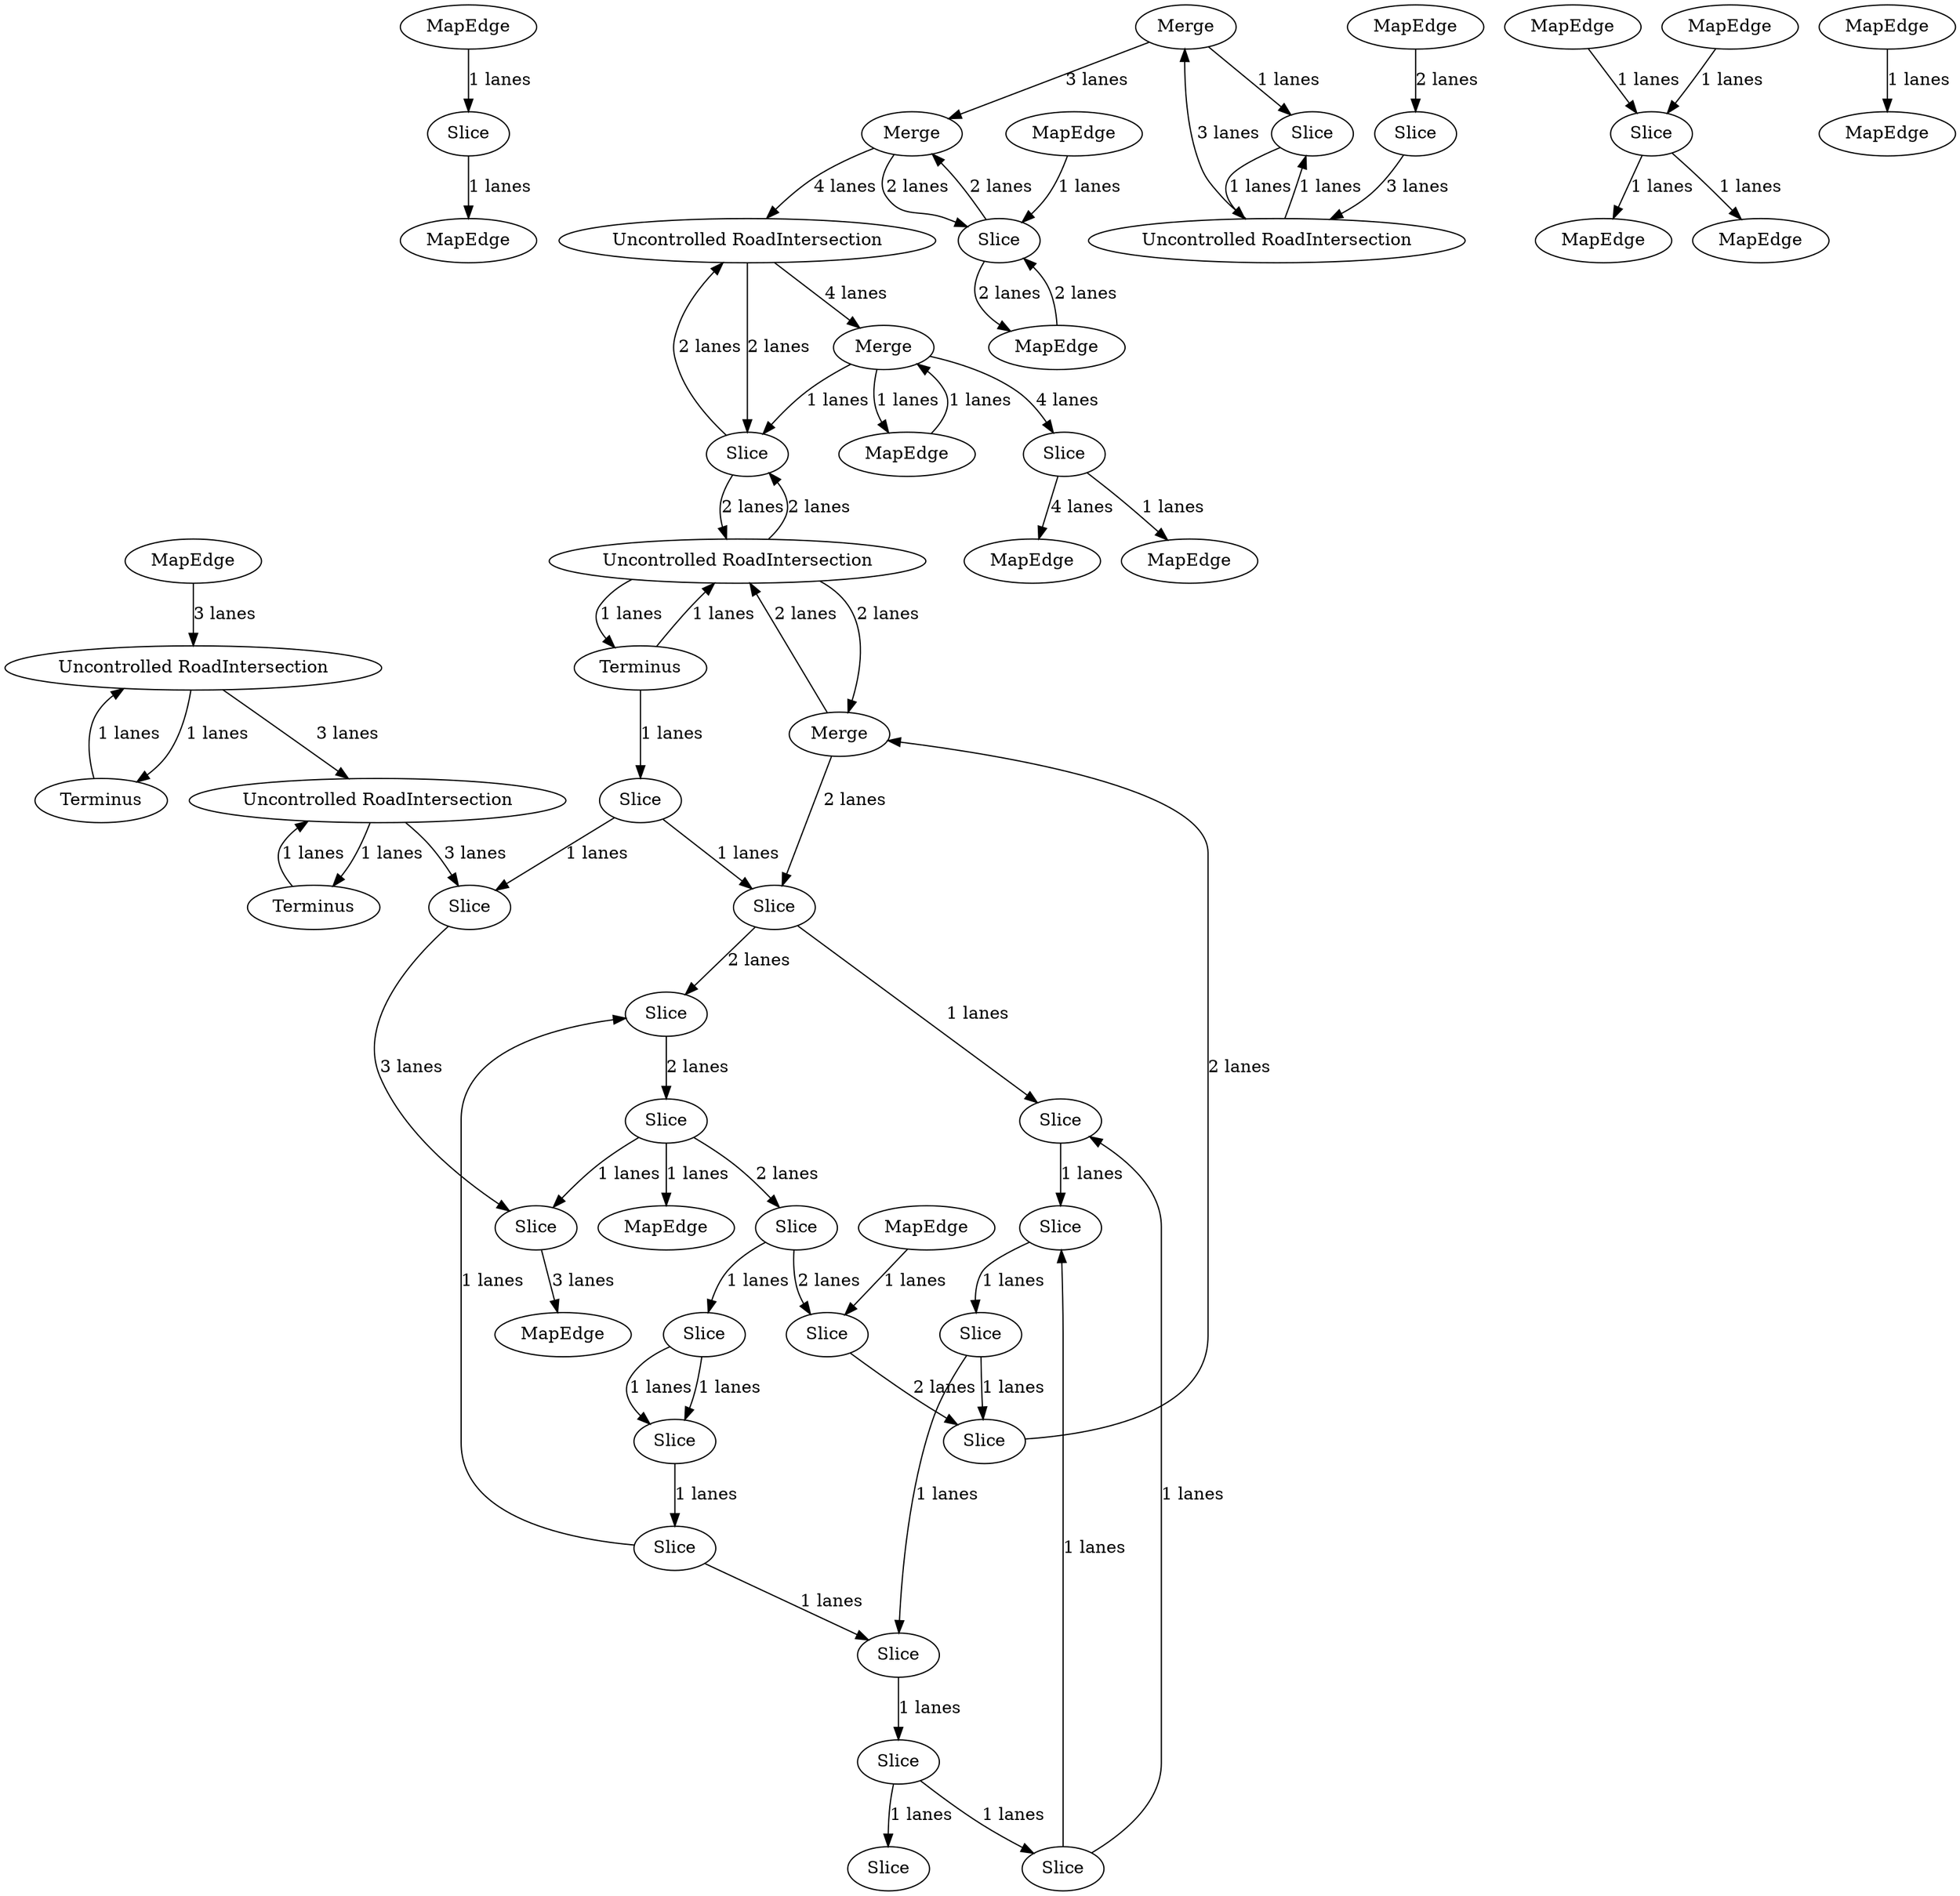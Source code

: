 digraph {
    0 [ label = "MapEdge" ]
    1 [ label = "Slice" ]
    2 [ label = "Uncontrolled RoadIntersection" ]
    3 [ label = "Merge" ]
    4 [ label = "MapEdge" ]
    5 [ label = "MapEdge" ]
    6 [ label = "MapEdge" ]
    7 [ label = "MapEdge" ]
    8 [ label = "MapEdge" ]
    9 [ label = "Merge" ]
    10 [ label = "Slice" ]
    11 [ label = "Slice" ]
    12 [ label = "Slice" ]
    13 [ label = "MapEdge" ]
    14 [ label = "Slice" ]
    15 [ label = "Slice" ]
    16 [ label = "Slice" ]
    17 [ label = "Slice" ]
    18 [ label = "MapEdge" ]
    19 [ label = "Slice" ]
    20 [ label = "Slice" ]
    21 [ label = "Slice" ]
    22 [ label = "Terminus" ]
    23 [ label = "Slice" ]
    24 [ label = "MapEdge" ]
    25 [ label = "MapEdge" ]
    26 [ label = "MapEdge" ]
    27 [ label = "MapEdge" ]
    28 [ label = "Slice" ]
    29 [ label = "MapEdge" ]
    30 [ label = "Merge" ]
    31 [ label = "MapEdge" ]
    32 [ label = "MapEdge" ]
    33 [ label = "Slice" ]
    34 [ label = "MapEdge" ]
    35 [ label = "Uncontrolled RoadIntersection" ]
    36 [ label = "Terminus" ]
    37 [ label = "Uncontrolled RoadIntersection" ]
    38 [ label = "Terminus" ]
    39 [ label = "Uncontrolled RoadIntersection" ]
    40 [ label = "Slice" ]
    41 [ label = "Slice" ]
    42 [ label = "Uncontrolled RoadIntersection" ]
    43 [ label = "MapEdge" ]
    44 [ label = "Slice" ]
    45 [ label = "Slice" ]
    46 [ label = "Slice" ]
    47 [ label = "Slice" ]
    48 [ label = "Slice" ]
    49 [ label = "Slice" ]
    50 [ label = "Slice" ]
    51 [ label = "Slice" ]
    52 [ label = "Slice" ]
    53 [ label = "MapEdge" ]
    54 [ label = "Slice" ]
    55 [ label = "Merge" ]
    0 -> 1 [ label = "1 lanes" ]
    2 -> 40 [ label = "2 lanes" ]
    40 -> 2 [ label = "2 lanes" ]
    40 -> 39 [ label = "2 lanes" ]
    39 -> 40 [ label = "2 lanes" ]
    39 -> 3 [ label = "2 lanes" ]
    3 -> 39 [ label = "2 lanes" ]
    4 -> 37 [ label = "3 lanes" ]
    37 -> 35 [ label = "3 lanes" ]
    35 -> 23 [ label = "3 lanes" ]
    23 -> 28 [ label = "3 lanes" ]
    28 -> 5 [ label = "3 lanes" ]
    6 -> 19 [ label = "1 lanes" ]
    19 -> 7 [ label = "1 lanes" ]
    8 -> 9 [ label = "1 lanes" ]
    9 -> 8 [ label = "1 lanes" ]
    3 -> 21 [ label = "2 lanes" ]
    21 -> 17 [ label = "2 lanes" ]
    17 -> 12 [ label = "2 lanes" ]
    12 -> 16 [ label = "2 lanes" ]
    16 -> 10 [ label = "2 lanes" ]
    21 -> 15 [ label = "1 lanes" ]
    15 -> 52 [ label = "1 lanes" ]
    52 -> 47 [ label = "1 lanes" ]
    47 -> 11 [ label = "1 lanes" ]
    12 -> 13 [ label = "1 lanes" ]
    14 -> 11 [ label = "1 lanes" ]
    11 -> 49 [ label = "1 lanes" ]
    49 -> 51 [ label = "1 lanes" ]
    51 -> 15 [ label = "1 lanes" ]
    16 -> 45 [ label = "1 lanes" ]
    45 -> 46 [ label = "1 lanes" ]
    46 -> 14 [ label = "1 lanes" ]
    14 -> 17 [ label = "1 lanes" ]
    1 -> 18 [ label = "1 lanes" ]
    20 -> 21 [ label = "1 lanes" ]
    22 -> 20 [ label = "1 lanes" ]
    20 -> 23 [ label = "1 lanes" ]
    24 -> 19 [ label = "1 lanes" ]
    19 -> 25 [ label = "1 lanes" ]
    26 -> 27 [ label = "1 lanes" ]
    12 -> 28 [ label = "1 lanes" ]
    29 -> 44 [ label = "2 lanes" ]
    44 -> 29 [ label = "2 lanes" ]
    44 -> 30 [ label = "2 lanes" ]
    30 -> 44 [ label = "2 lanes" ]
    31 -> 10 [ label = "1 lanes" ]
    30 -> 2 [ label = "4 lanes" ]
    2 -> 9 [ label = "4 lanes" ]
    9 -> 33 [ label = "4 lanes" ]
    33 -> 32 [ label = "4 lanes" ]
    33 -> 34 [ label = "1 lanes" ]
    10 -> 48 [ label = "2 lanes" ]
    48 -> 3 [ label = "2 lanes" ]
    35 -> 36 [ label = "1 lanes" ]
    36 -> 35 [ label = "1 lanes" ]
    37 -> 38 [ label = "1 lanes" ]
    38 -> 37 [ label = "1 lanes" ]
    39 -> 22 [ label = "1 lanes" ]
    22 -> 39 [ label = "1 lanes" ]
    9 -> 40 [ label = "1 lanes" ]
    41 -> 42 [ label = "1 lanes" ]
    42 -> 41 [ label = "1 lanes" ]
    43 -> 44 [ label = "1 lanes" ]
    45 -> 46 [ label = "1 lanes" ]
    47 -> 48 [ label = "1 lanes" ]
    49 -> 50 [ label = "1 lanes" ]
    51 -> 52 [ label = "1 lanes" ]
    53 -> 54 [ label = "2 lanes" ]
    55 -> 41 [ label = "1 lanes" ]
    54 -> 42 [ label = "3 lanes" ]
    42 -> 55 [ label = "3 lanes" ]
    55 -> 30 [ label = "3 lanes" ]
}
